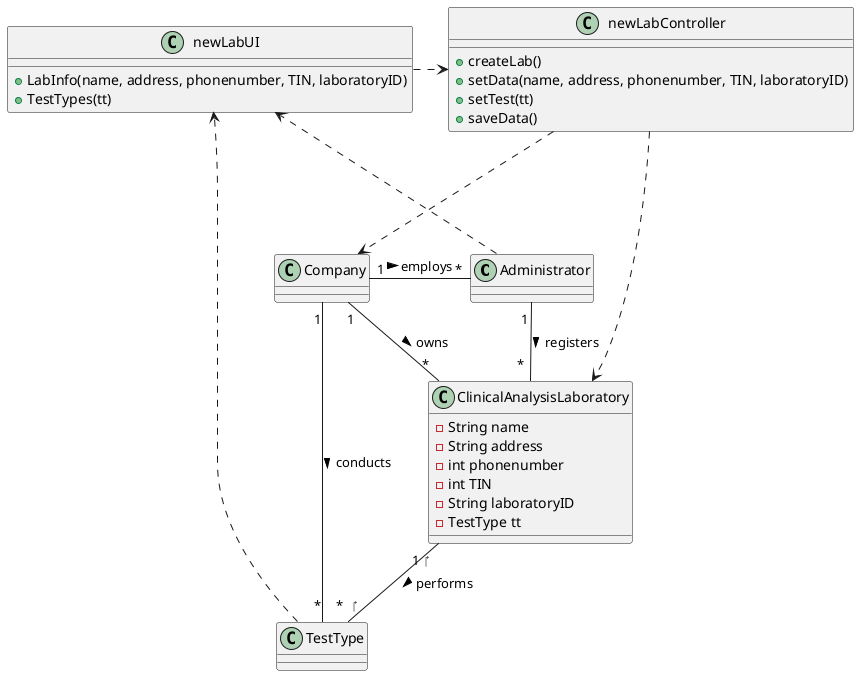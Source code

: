 @startuml

class Administrator
class newLabUI{
+LabInfo(name, address, phonenumber, TIN, laboratoryID)
+TestTypes(tt)
}
class newLabController {
+createLab()
+setData(name, address, phonenumber, TIN, laboratoryID)
+setTest(tt)
+saveData()
}
class Company
class ClinicalAnalysisLaboratory {
-String name
-String address
-int phonenumber
-int TIN
-String laboratoryID
-TestType tt
}
class TestType

Administrator ..> newLabUI
newLabUI .> newLabController
newLabController ...> Company
newLabController .> ClinicalAnalysisLaboratory
Company"1"--"*"ClinicalAnalysisLaboratory : > owns
Administrator"1 "-" *  "ClinicalAnalysisLaboratory : > registers
ClinicalAnalysisLaboratory"1  ‎ "--" *   ‎"TestType : > performs
Company"1"-"*"TestType : > conducts
Company"1"-"*"Administrator : > employs
TestType .> newLabUI

@enduml